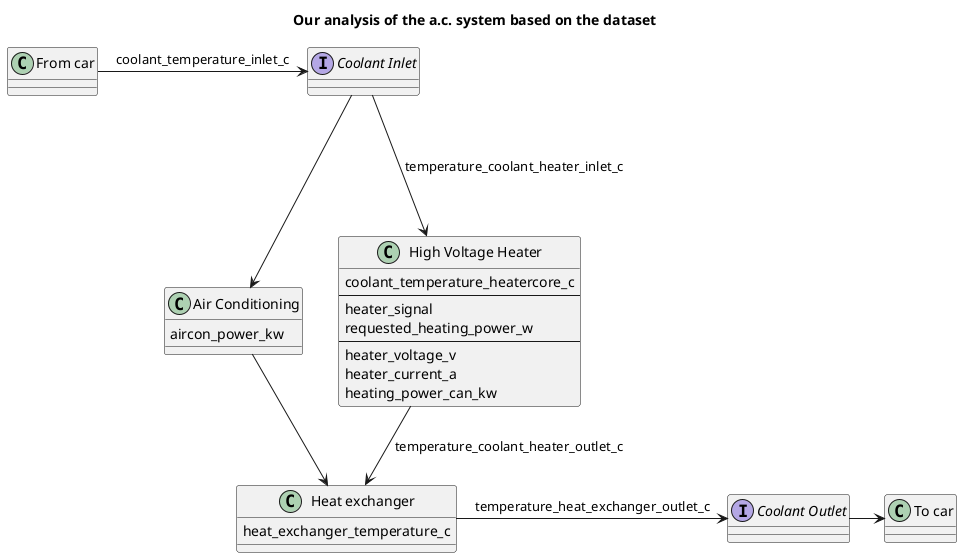 @startuml
title Our analysis of the a.c. system based on the dataset

interface "Coolant Inlet" as Inlet
interface "Coolant Outlet" as Outlet
class "Air Conditioning" as AC {
    aircon_power_kw
}
class "High Voltage Heater" as Heater {
    coolant_temperature_heatercore_c
    ---
    heater_signal
    requested_heating_power_w
    ---
    heater_voltage_v
    heater_current_a
    heating_power_can_kw
}

class "Heat exchanger" as Ex {
    heat_exchanger_temperature_c
}

"From car" -> Inlet : coolant_temperature_inlet_c

Inlet ---> Heater : temperature_coolant_heater_inlet_c
Inlet ---> AC

Heater --> Ex : temperature_coolant_heater_outlet_c
AC --> Ex

Ex -> Outlet : temperature_heat_exchanger_outlet_c

Outlet -> "To car"
@enduml
